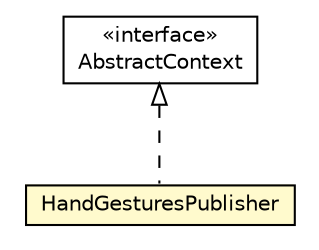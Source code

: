 #!/usr/local/bin/dot
#
# Class diagram 
# Generated by UMLGraph version R5_6-24-gf6e263 (http://www.umlgraph.org/)
#

digraph G {
	edge [fontname="Helvetica",fontsize=10,labelfontname="Helvetica",labelfontsize=10];
	node [fontname="Helvetica",fontsize=10,shape=plaintext];
	nodesep=0.25;
	ranksep=0.5;
	// org.universAAL.kinect.adapter.contextBus.AbstractContext
	c4378140 [label=<<table title="org.universAAL.kinect.adapter.contextBus.AbstractContext" border="0" cellborder="1" cellspacing="0" cellpadding="2" port="p" href="../../contextBus/AbstractContext.html">
		<tr><td><table border="0" cellspacing="0" cellpadding="1">
<tr><td align="center" balign="center"> &#171;interface&#187; </td></tr>
<tr><td align="center" balign="center"> AbstractContext </td></tr>
		</table></td></tr>
		</table>>, URL="../../contextBus/AbstractContext.html", fontname="Helvetica", fontcolor="black", fontsize=10.0];
	// org.universAAL.kinect.adapter.instance.contextBus.HandGesturesPublisher
	c4378153 [label=<<table title="org.universAAL.kinect.adapter.instance.contextBus.HandGesturesPublisher" border="0" cellborder="1" cellspacing="0" cellpadding="2" port="p" bgcolor="lemonChiffon" href="./HandGesturesPublisher.html">
		<tr><td><table border="0" cellspacing="0" cellpadding="1">
<tr><td align="center" balign="center"> HandGesturesPublisher </td></tr>
		</table></td></tr>
		</table>>, URL="./HandGesturesPublisher.html", fontname="Helvetica", fontcolor="black", fontsize=10.0];
	//org.universAAL.kinect.adapter.instance.contextBus.HandGesturesPublisher implements org.universAAL.kinect.adapter.contextBus.AbstractContext
	c4378140:p -> c4378153:p [dir=back,arrowtail=empty,style=dashed];
}


